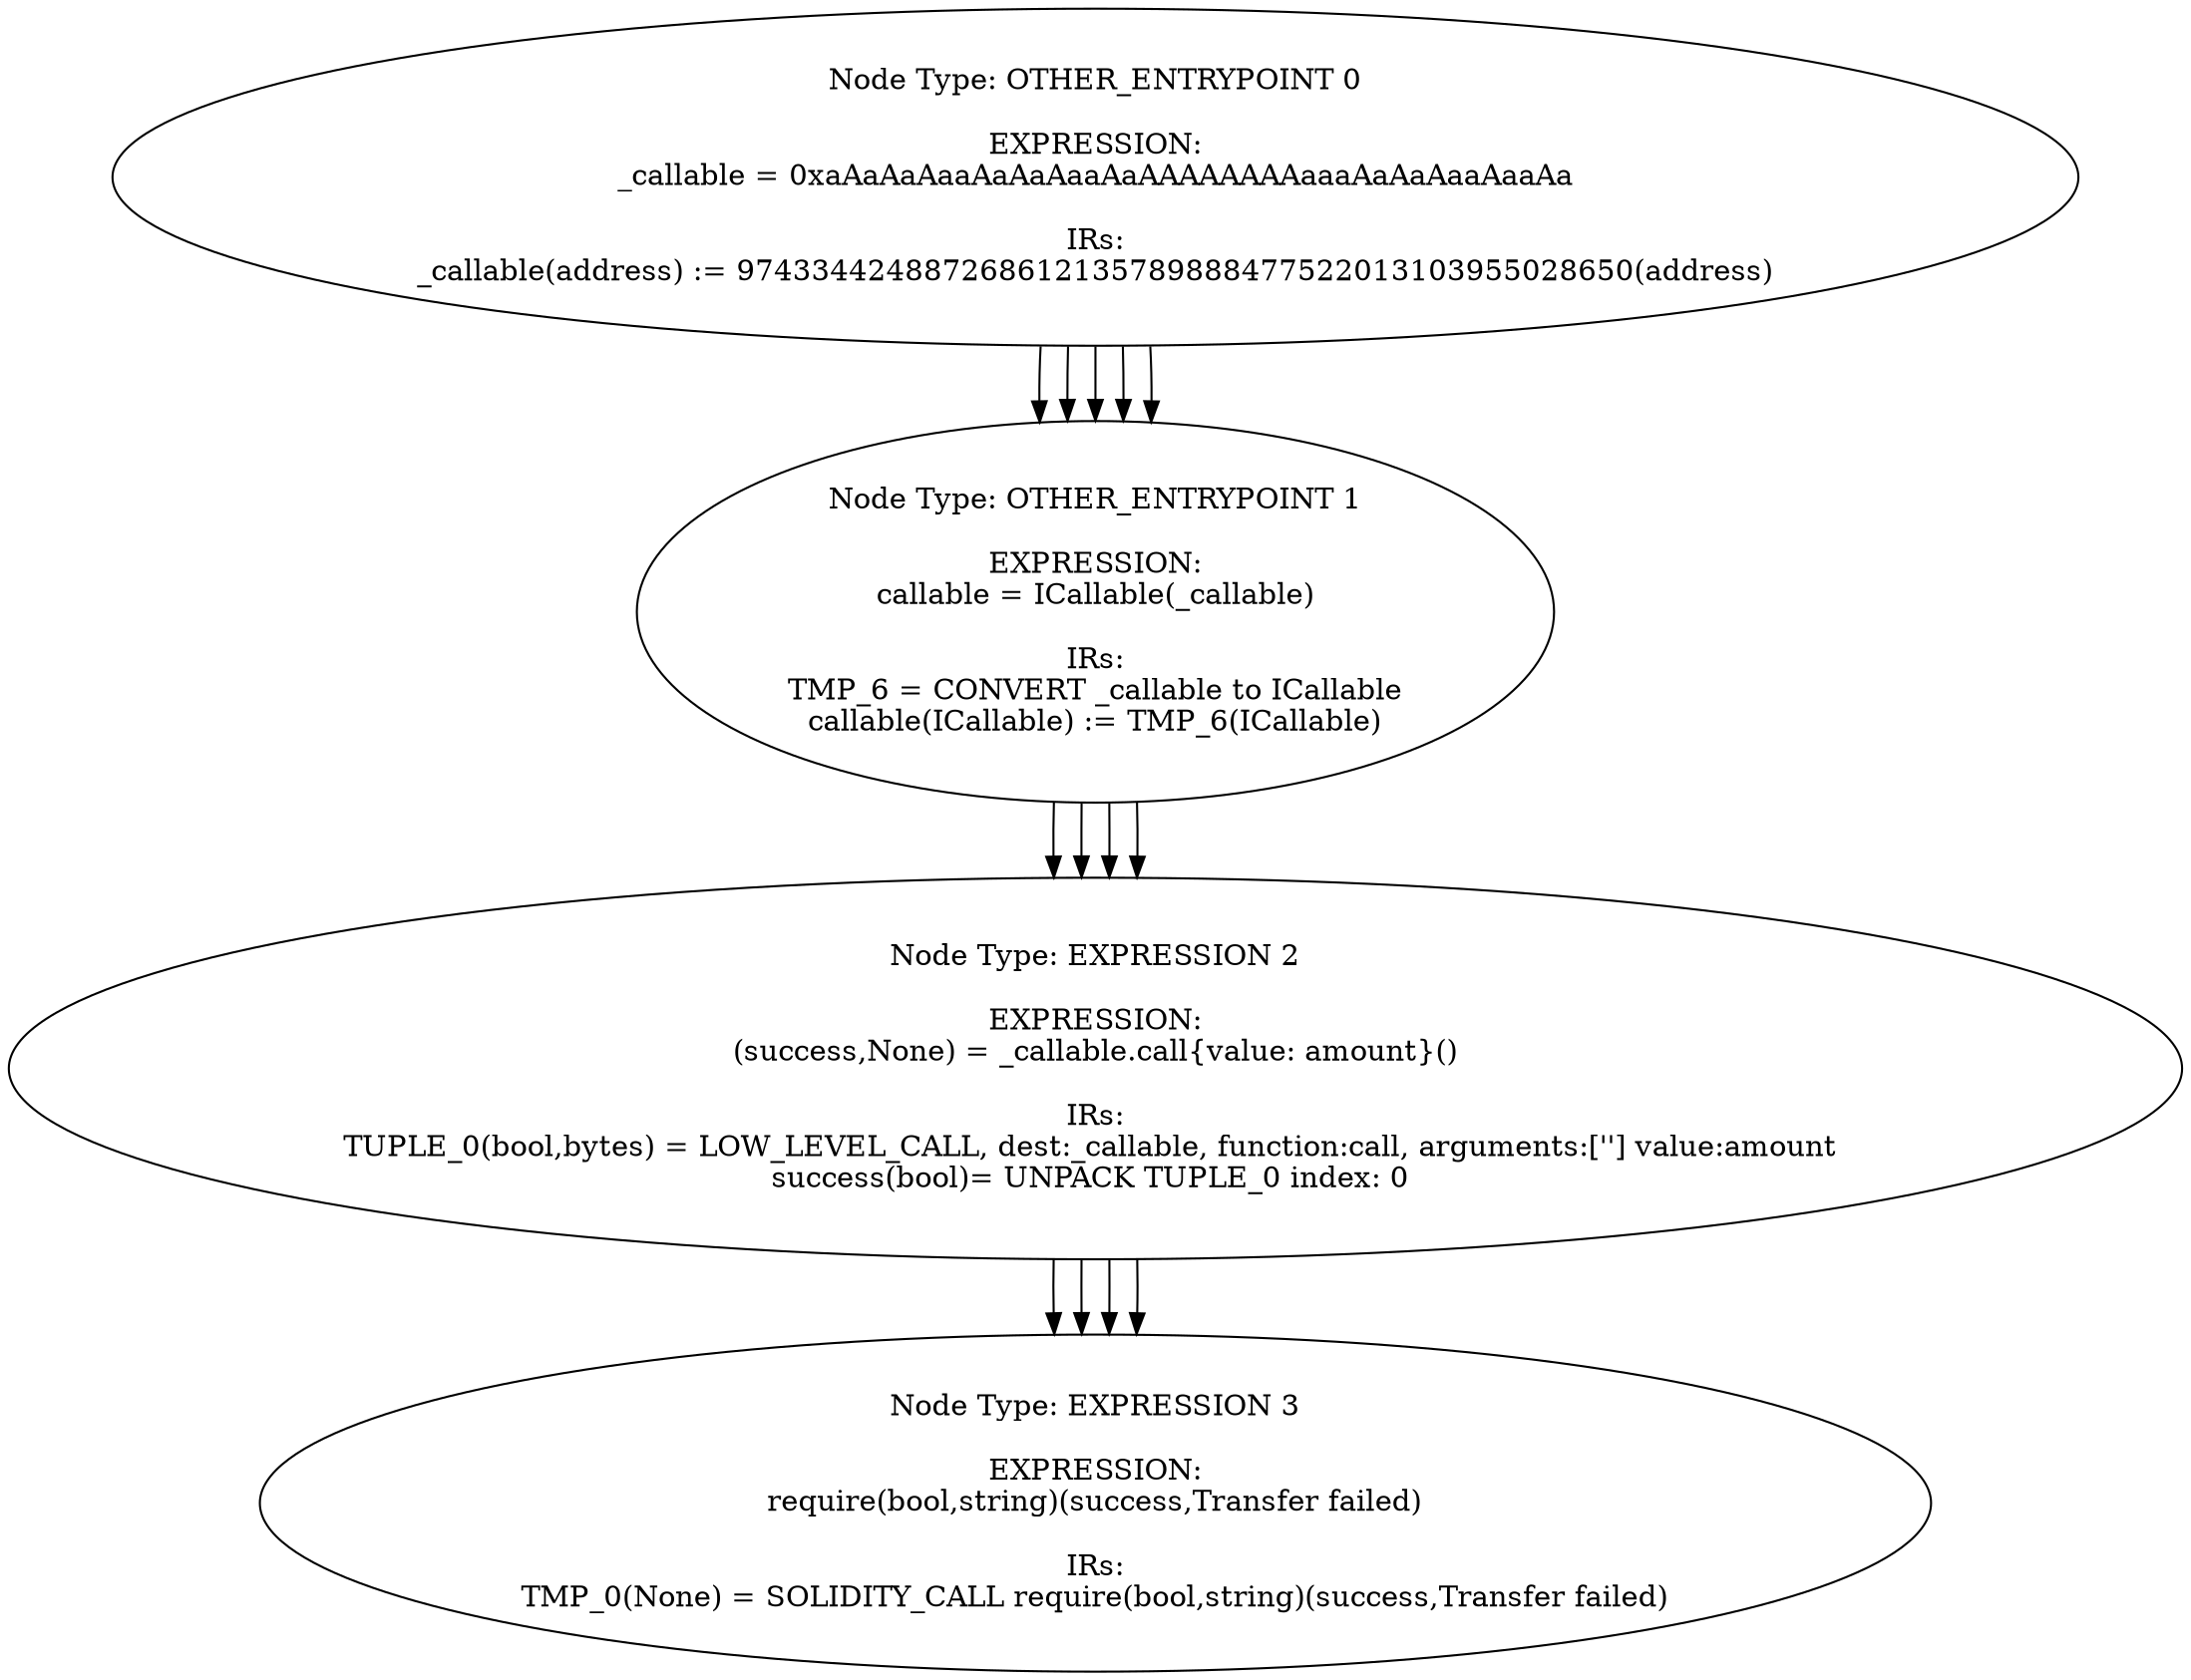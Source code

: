 digraph CFG {
0[label="Node Type: ENTRY_POINT 0
"];
0->1;
1[label="Node Type: NEW VARIABLE 1
"];
1->2;
2[label="Node Type: EXPRESSION 2

EXPRESSION:
(success,None) = _callable.call{gas: 10000,value: 0}()

IRs:
TUPLE_2(bool,bytes) = LOW_LEVEL_CALL, dest:_callable, function:call, arguments:[''] value:0 gas:10000
success(bool)= UNPACK TUPLE_2 index: 0 "];
2->3;
3[label="Node Type: EXPRESSION 3

EXPRESSION:
require(bool,string)(success,Low-level call failed)

IRs:
TMP_2(None) = SOLIDITY_CALL require(bool,string)(success,Low-level call failed)"];
0[label="Node Type: ENTRY_POINT 0
"];
0->1;
1[label="Node Type: NEW VARIABLE 1
"];
1->2;
2[label="Node Type: EXPRESSION 2

EXPRESSION:
(success,None) = address(callable).call{gas: 10000}(abi.encodeWithSignature(callMe()))

IRs:
TMP_3 = CONVERT callable to address
TMP_4(bytes) = SOLIDITY_CALL abi.encodeWithSignature()(callMe())
TUPLE_3(bool,bytes) = LOW_LEVEL_CALL, dest:TMP_3, function:call, arguments:['TMP_4']  gas:10000
success(bool)= UNPACK TUPLE_3 index: 0 "];
2->3;
3[label="Node Type: EXPRESSION 3

EXPRESSION:
require(bool,string)(success,callWithArgs failed)

IRs:
TMP_5(None) = SOLIDITY_CALL require(bool,string)(success,callWithArgs failed)"];
0[label="Node Type: ENTRY_POINT 0
"];
0[label="Node Type: ENTRY_POINT 0
"];
0->1;
1[label="Node Type: NEW VARIABLE 1
"];
1->2;
2[label="Node Type: EXPRESSION 2

EXPRESSION:
(success,None) = _callable.call{value: amount}()

IRs:
TUPLE_1(bool,bytes) = LOW_LEVEL_CALL, dest:_callable, function:call, arguments:[''] value:amount 
success(bool)= UNPACK TUPLE_1 index: 0 "];
2->3;
3[label="Node Type: EXPRESSION 3

EXPRESSION:
require(bool,string)(success,Send failed)

IRs:
TMP_1(None) = SOLIDITY_CALL require(bool,string)(success,Send failed)"];
0[label="Node Type: ENTRY_POINT 0
"];
0->1;
1[label="Node Type: NEW VARIABLE 1
"];
1->2;
2[label="Node Type: EXPRESSION 2

EXPRESSION:
(success,None) = _callable.call{value: amount}()

IRs:
TUPLE_0(bool,bytes) = LOW_LEVEL_CALL, dest:_callable, function:call, arguments:[''] value:amount 
success(bool)= UNPACK TUPLE_0 index: 0 "];
2->3;
3[label="Node Type: EXPRESSION 3

EXPRESSION:
require(bool,string)(success,Transfer failed)

IRs:
TMP_0(None) = SOLIDITY_CALL require(bool,string)(success,Transfer failed)"];
0[label="Node Type: OTHER_ENTRYPOINT 0

EXPRESSION:
_callable = 0xaAaAaAaaAaAaAaaAaAAAAAAAAaaaAaAaAaaAaaAa

IRs:
_callable(address) := 974334424887268612135789888477522013103955028650(address)"];
0->1;
1[label="Node Type: OTHER_ENTRYPOINT 1

EXPRESSION:
callable = ICallable(_callable)

IRs:
TMP_6 = CONVERT _callable to ICallable
callable(ICallable) := TMP_6(ICallable)"];
}
